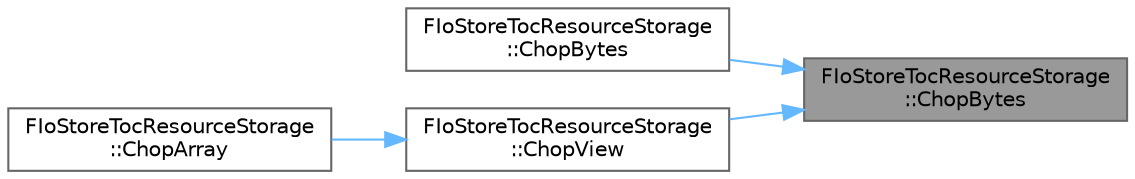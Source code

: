digraph "FIoStoreTocResourceStorage::ChopBytes"
{
 // INTERACTIVE_SVG=YES
 // LATEX_PDF_SIZE
  bgcolor="transparent";
  edge [fontname=Helvetica,fontsize=10,labelfontname=Helvetica,labelfontsize=10];
  node [fontname=Helvetica,fontsize=10,shape=box,height=0.2,width=0.4];
  rankdir="RL";
  Node1 [id="Node000001",label="FIoStoreTocResourceStorage\l::ChopBytes",height=0.2,width=0.4,color="gray40", fillcolor="grey60", style="filled", fontcolor="black",tooltip=" "];
  Node1 -> Node2 [id="edge1_Node000001_Node000002",dir="back",color="steelblue1",style="solid",tooltip=" "];
  Node2 [id="Node000002",label="FIoStoreTocResourceStorage\l::ChopBytes",height=0.2,width=0.4,color="grey40", fillcolor="white", style="filled",URL="$d1/d5c/structFIoStoreTocResourceStorage.html#aefddc613d10b79c75782fa6d8f298cfd",tooltip=" "];
  Node1 -> Node3 [id="edge2_Node000001_Node000003",dir="back",color="steelblue1",style="solid",tooltip=" "];
  Node3 [id="Node000003",label="FIoStoreTocResourceStorage\l::ChopView",height=0.2,width=0.4,color="grey40", fillcolor="white", style="filled",URL="$d1/d5c/structFIoStoreTocResourceStorage.html#a449ccd6a4741e4f116335324ae4dd2c8",tooltip=" "];
  Node3 -> Node4 [id="edge3_Node000003_Node000004",dir="back",color="steelblue1",style="solid",tooltip=" "];
  Node4 [id="Node000004",label="FIoStoreTocResourceStorage\l::ChopArray",height=0.2,width=0.4,color="grey40", fillcolor="white", style="filled",URL="$d1/d5c/structFIoStoreTocResourceStorage.html#acd77f0b964723eef72a0c63ca2a51d27",tooltip=" "];
}
